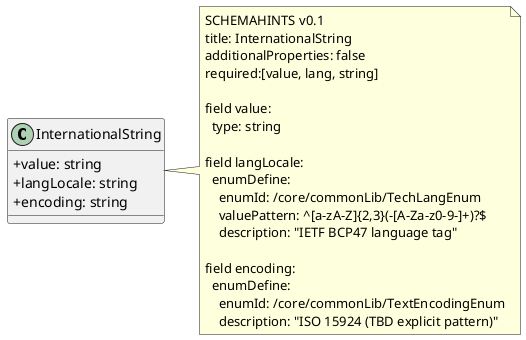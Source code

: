' InternationalString.puml
@startuml
skinparam classAttributeIconSize 0
class InternationalString {
  +value: string
  +langLocale: string
  +encoding: string
}
note right of InternationalString
SCHEMAHINTS v0.1
title: InternationalString
additionalProperties: false
required:[value, lang, string]

field value:
  type: string

field langLocale:
  enumDefine:
    enumId: /core/commonLib/TechLangEnum
    valuePattern: ^[a-zA-Z]{2,3}(-[A-Za-z0-9-]+)?$
    description: "IETF BCP47 language tag"

field encoding:
  enumDefine:
    enumId: /core/commonLib/TextEncodingEnum
    description: "ISO 15924 (TBD explicit pattern)"
end note
@enduml
